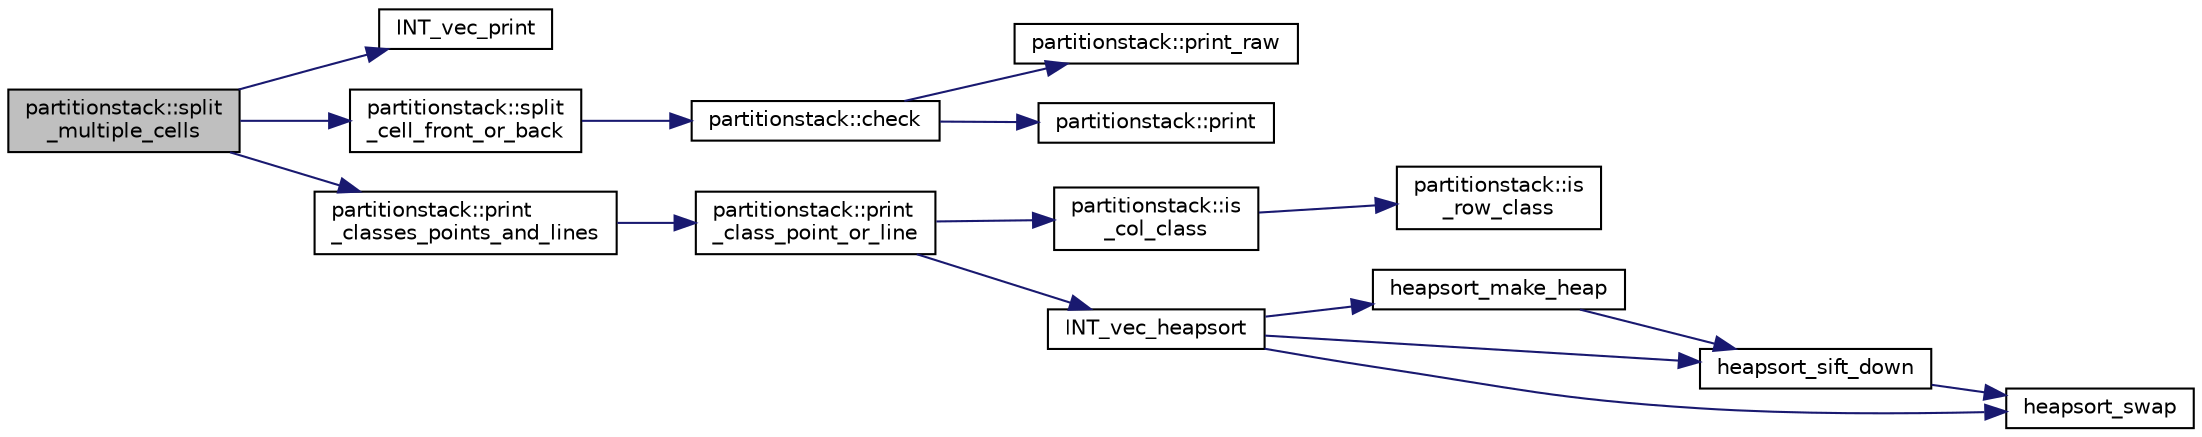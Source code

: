 digraph "partitionstack::split_multiple_cells"
{
  edge [fontname="Helvetica",fontsize="10",labelfontname="Helvetica",labelfontsize="10"];
  node [fontname="Helvetica",fontsize="10",shape=record];
  rankdir="LR";
  Node1089 [label="partitionstack::split\l_multiple_cells",height=0.2,width=0.4,color="black", fillcolor="grey75", style="filled", fontcolor="black"];
  Node1089 -> Node1090 [color="midnightblue",fontsize="10",style="solid",fontname="Helvetica"];
  Node1090 [label="INT_vec_print",height=0.2,width=0.4,color="black", fillcolor="white", style="filled",URL="$df/dbf/sajeeb_8_c.html#a79a5901af0b47dd0d694109543c027fe"];
  Node1089 -> Node1091 [color="midnightblue",fontsize="10",style="solid",fontname="Helvetica"];
  Node1091 [label="partitionstack::split\l_cell_front_or_back",height=0.2,width=0.4,color="black", fillcolor="white", style="filled",URL="$d3/d87/classpartitionstack.html#a7f8fd8ee23538d664e0ce22b10b41d33"];
  Node1091 -> Node1092 [color="midnightblue",fontsize="10",style="solid",fontname="Helvetica"];
  Node1092 [label="partitionstack::check",height=0.2,width=0.4,color="black", fillcolor="white", style="filled",URL="$d3/d87/classpartitionstack.html#a30ab45463af6dbfc8e46314ff03624ae"];
  Node1092 -> Node1093 [color="midnightblue",fontsize="10",style="solid",fontname="Helvetica"];
  Node1093 [label="partitionstack::print_raw",height=0.2,width=0.4,color="black", fillcolor="white", style="filled",URL="$d3/d87/classpartitionstack.html#a733493f93dd83b5cef67908fc42a4312"];
  Node1092 -> Node1094 [color="midnightblue",fontsize="10",style="solid",fontname="Helvetica"];
  Node1094 [label="partitionstack::print",height=0.2,width=0.4,color="black", fillcolor="white", style="filled",URL="$d3/d87/classpartitionstack.html#aabacee6e58ddb0d6ee46a47f714edfbb"];
  Node1089 -> Node1095 [color="midnightblue",fontsize="10",style="solid",fontname="Helvetica"];
  Node1095 [label="partitionstack::print\l_classes_points_and_lines",height=0.2,width=0.4,color="black", fillcolor="white", style="filled",URL="$d3/d87/classpartitionstack.html#aaed3f1a7bffbbdaf5fa9d20ef86b87b1"];
  Node1095 -> Node1096 [color="midnightblue",fontsize="10",style="solid",fontname="Helvetica"];
  Node1096 [label="partitionstack::print\l_class_point_or_line",height=0.2,width=0.4,color="black", fillcolor="white", style="filled",URL="$d3/d87/classpartitionstack.html#adea8d0eebaf0b53a74f2fcdf1e63e31d"];
  Node1096 -> Node1097 [color="midnightblue",fontsize="10",style="solid",fontname="Helvetica"];
  Node1097 [label="partitionstack::is\l_col_class",height=0.2,width=0.4,color="black", fillcolor="white", style="filled",URL="$d3/d87/classpartitionstack.html#a9dbd980faea7ce40bebd3cf4b843bc63"];
  Node1097 -> Node1098 [color="midnightblue",fontsize="10",style="solid",fontname="Helvetica"];
  Node1098 [label="partitionstack::is\l_row_class",height=0.2,width=0.4,color="black", fillcolor="white", style="filled",URL="$d3/d87/classpartitionstack.html#ad8497b40f1c327d3eb2fb2b993d88bb7"];
  Node1096 -> Node1099 [color="midnightblue",fontsize="10",style="solid",fontname="Helvetica"];
  Node1099 [label="INT_vec_heapsort",height=0.2,width=0.4,color="black", fillcolor="white", style="filled",URL="$d5/de2/foundations_2data__structures_2data__structures_8h.html#a3590ad9987f801fbfc94634300182f39"];
  Node1099 -> Node1100 [color="midnightblue",fontsize="10",style="solid",fontname="Helvetica"];
  Node1100 [label="heapsort_make_heap",height=0.2,width=0.4,color="black", fillcolor="white", style="filled",URL="$d4/dd7/sorting_8_c.html#a42f24453d7d77eeb1338ebd1a13cfdbb"];
  Node1100 -> Node1101 [color="midnightblue",fontsize="10",style="solid",fontname="Helvetica"];
  Node1101 [label="heapsort_sift_down",height=0.2,width=0.4,color="black", fillcolor="white", style="filled",URL="$d4/dd7/sorting_8_c.html#a65cbb1a6a3f01f511673705437ddc18b"];
  Node1101 -> Node1102 [color="midnightblue",fontsize="10",style="solid",fontname="Helvetica"];
  Node1102 [label="heapsort_swap",height=0.2,width=0.4,color="black", fillcolor="white", style="filled",URL="$d4/dd7/sorting_8_c.html#a8f048362e6065297b19b6975bcbbfcc6"];
  Node1099 -> Node1102 [color="midnightblue",fontsize="10",style="solid",fontname="Helvetica"];
  Node1099 -> Node1101 [color="midnightblue",fontsize="10",style="solid",fontname="Helvetica"];
}
